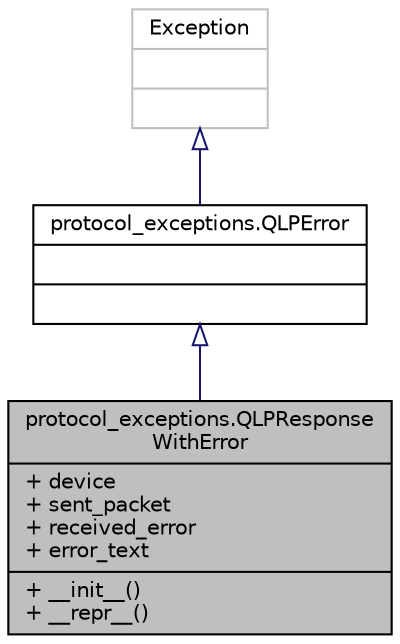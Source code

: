 digraph "protocol_exceptions.QLPResponseWithError"
{
 // LATEX_PDF_SIZE
  edge [fontname="Helvetica",fontsize="10",labelfontname="Helvetica",labelfontsize="10"];
  node [fontname="Helvetica",fontsize="10",shape=record];
  Node1 [label="{protocol_exceptions.QLPResponse\lWithError\n|+ device\l+ sent_packet\l+ received_error\l+ error_text\l|+ __init__()\l+ __repr__()\l}",height=0.2,width=0.4,color="black", fillcolor="grey75", style="filled", fontcolor="black",tooltip=" "];
  Node2 -> Node1 [dir="back",color="midnightblue",fontsize="10",style="solid",arrowtail="onormal",fontname="Helvetica"];
  Node2 [label="{protocol_exceptions.QLPError\n||}",height=0.2,width=0.4,color="black", fillcolor="white", style="filled",URL="$classprotocol__exceptions_1_1QLPError.html",tooltip=" "];
  Node3 -> Node2 [dir="back",color="midnightblue",fontsize="10",style="solid",arrowtail="onormal",fontname="Helvetica"];
  Node3 [label="{Exception\n||}",height=0.2,width=0.4,color="grey75", fillcolor="white", style="filled",tooltip=" "];
}
